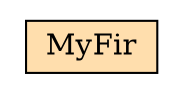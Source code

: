 digraph MyFir_hierarchy { rankdir="TB" 
 node [shape="rectangle"]; 
rankdir="LR" 
stylesheet = "styles.css"
module_2 [shape= "plaintext" href="MyFir.dot.svg" label=<

<TABLE BORDER="0" CELLBORDER="1" CELLSPACING="0" CELLPADDING="4" >
      
  <TR >
    <TD BGCOLOR="#FFDEAD" > MyFir </TD>
  </TR>
        
</TABLE>>];

      }